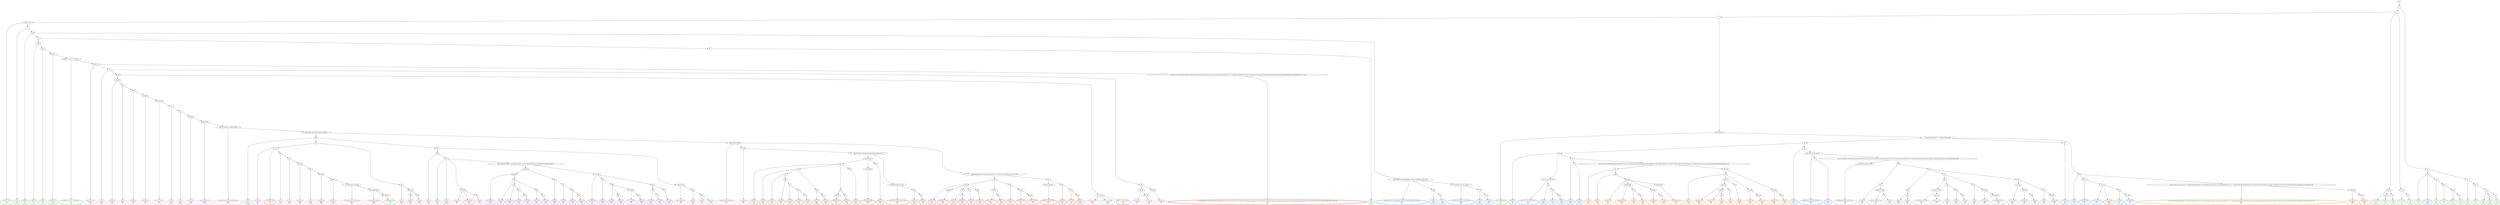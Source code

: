 digraph T {
	{
		rank=same
		392 [penwidth=3,colorscheme=set19,color=3,label="4;9;14;17;20_P\nP\n2.2%"]
		390 [penwidth=3,colorscheme=set19,color=3,label="30_P\nP\n1.3%"]
		388 [penwidth=3,colorscheme=set19,color=3,label="35;39_P\nP\n4.6%"]
		385 [penwidth=3,colorscheme=set19,color=3,label="46;51_P\nP\n2.2%"]
		383 [penwidth=3,colorscheme=set19,color=3,label="53;54_P\nP\n1.4%"]
		381 [penwidth=3,colorscheme=set19,color=3,label="58;61;62_P\nP\n0.35%"]
		379 [penwidth=3,colorscheme=set19,color=3,label="64;67;73;74;76;77;79;80;82_P\nP\n0.2%"]
		363 [penwidth=3,colorscheme=set19,color=3,label="342_P\nP\n0.93%"]
		351 [penwidth=3,colorscheme=set19,color=3,label="640;649;654_P\nP\n5.6%"]
		349 [penwidth=3,colorscheme=set19,color=3,label="49_P\nP\n5.8%"]
		347 [penwidth=3,colorscheme=set19,color=3,label="8;13;19;24;29_P\nP\n8.6%"]
		345 [penwidth=3,colorscheme=set19,color=3,label="3;12;16_P\nP\n0.81%"]
		343 [penwidth=3,colorscheme=set19,color=3,label="23;28_P\nP\n5.5%"]
		341 [penwidth=3,colorscheme=set19,color=3,label="34_P\nP\n11%"]
		339 [penwidth=3,colorscheme=set19,color=3,label="6;11;18_P\nP\n1.7%"]
		337 [penwidth=3,colorscheme=set19,color=3,label="22_P\nP\n7.9%"]
		334 [penwidth=3,colorscheme=set19,color=3,label="10;15_P\nP\n1.1%"]
		332 [penwidth=3,colorscheme=set19,color=3,label="26_P\nP\n4.7%"]
		330 [penwidth=3,colorscheme=set19,color=3,label="33;37_P\nP\n1.4%"]
		328 [penwidth=3,colorscheme=set19,color=3,label="40;43_P\nP\n4.1%"]
		326 [penwidth=3,colorscheme=set19,color=3,label="48_P\nP\n5.7%"]
		324 [penwidth=3,colorscheme=set19,color=3,label="21_P\nP\n1.8%"]
		322 [penwidth=3,colorscheme=set19,color=3,label="25;27_P\nP\n5.2%"]
		320 [penwidth=3,colorscheme=set19,color=3,label="31_P\nP\n3.4%"]
		318 [penwidth=3,colorscheme=set19,color=3,label="36_P\nP\n6.5%"]
		316 [penwidth=3,colorscheme=set19,color=3,label="47_P\nP\n6.2%"]
		314 [penwidth=3,colorscheme=set19,color=2,label="44;45;50;52;55;57;60;63;66;69;75;78;81;83;86;89;90;94;95;97;99_M1\nM1\n1.9%"]
		312 [penwidth=3,colorscheme=set19,color=2,label="108_M1\nM1\n4.9%"]
		310 [penwidth=3,colorscheme=set19,color=2,label="115_M1\nM1\n9.9%"]
		308 [penwidth=3,colorscheme=set19,color=2,label="114;126;132;139;144;148;153_M1\nM1\n0.59%"]
		306 [penwidth=3,colorscheme=set19,color=2,label="170_M1\nM1\n0.96%"]
		304 [penwidth=3,colorscheme=set19,color=2,label="174_M1\nM1\n6.1%"]
		300 [penwidth=3,colorscheme=set19,color=2,label="102_M1\nM1\n5%"]
		298 [penwidth=3,colorscheme=set19,color=2,label="107;111;113;120;125_M1\nM1\n9.2%"]
		296 [penwidth=3,colorscheme=set19,color=2,label="138_M1\nM1\n0.45%"]
		294 [penwidth=3,colorscheme=set19,color=2,label="147_M1\nM1\n1.5%"]
		292 [penwidth=3,colorscheme=set19,color=2,label="158_M1\nM1\n5.4%"]
		290 [penwidth=3,colorscheme=set19,color=2,label="110_M1\nM1\n5.4%"]
		288 [penwidth=3,colorscheme=set19,color=2,label="124_M1\nM1\n5.3%"]
		286 [penwidth=3,colorscheme=set19,color=2,label="104_M1\nM1\n7.1%"]
		284 [penwidth=3,colorscheme=set19,color=2,label="106;109;118;123;130;136_M1\nM1\n3.6%"]
		282 [penwidth=3,colorscheme=set19,color=2,label="152_M1\nM1\n8.5%"]
		280 [penwidth=3,colorscheme=set19,color=2,label="101_M1\nM1\n6.2%"]
		278 [penwidth=3,colorscheme=set19,color=2,label="103_M1\nM1\n1.5%"]
		276 [penwidth=3,colorscheme=set19,color=2,label="105;117_M1\nM1\n5%"]
		274 [penwidth=3,colorscheme=set19,color=2,label="122;129_M1\nM1\n2.7%"]
		272 [penwidth=3,colorscheme=set19,color=2,label="141_M1\nM1\n1.3%"]
		270 [penwidth=3,colorscheme=set19,color=2,label="151;168_M1\nM1\n7%"]
		269 [penwidth=3,colorscheme=set19,color=2,label="10;15_M1\nM1\n0.53%"]
		268 [penwidth=3,colorscheme=set19,color=8,label="84;91;100_M2\nM2\n0.93%"]
		267 [penwidth=3,colorscheme=set19,color=8,label="127_M2\nM2\n2.2%"]
		264 [penwidth=3,colorscheme=set19,color=8,label="150;155_M2\nM2\n2.7%"]
		262 [penwidth=3,colorscheme=set19,color=8,label="166;172_M2\nM2\n8.4%"]
		260 [penwidth=3,colorscheme=set19,color=8,label="160;165_M2\nM2\n7%"]
		259 [penwidth=3,colorscheme=set19,color=8,label="159;164_M2\nM2\n0.64%"]
		258 [penwidth=3,colorscheme=set19,color=8,label="181_M2\nM2\n2%"]
		257 [penwidth=3,colorscheme=set19,color=8,label="188;195_M2\nM2\n0.5%"]
		256 [penwidth=3,colorscheme=set19,color=8,label="199;206_M2\nM2\n0.27%"]
		255 [penwidth=3,colorscheme=set19,color=8,label="208;211;216_M2\nM2\n0.41%"]
		254 [penwidth=3,colorscheme=set19,color=8,label="222_M2\nM2\n0.26%"]
		253 [penwidth=3,colorscheme=set19,color=8,label="225_M2\nM2\n0.093%"]
		252 [penwidth=3,colorscheme=set19,color=8,label="228;234_M2\nM2\n0.083%"]
		251 [penwidth=3,colorscheme=set19,color=8,label="240;244;248_M2\nM2\n0.024%"]
		250 [penwidth=3,colorscheme=set19,color=8,label="255;258;264;269;275;283;286;289_M2\nM2\n0.015%"]
		248 [penwidth=3,colorscheme=set19,color=8,label="361_M2\nM2\n2.8%"]
		245 [penwidth=3,colorscheme=set19,color=8,label="390_M2\nM2\n6.4%"]
		243 [penwidth=3,colorscheme=set19,color=8,label="399_M2\nM2\n7.2%"]
		242 [penwidth=3,colorscheme=set19,color=8,label="375;383_M2\nM2\n3.8%"]
		241 [penwidth=3,colorscheme=set19,color=8,label="402_M2\nM2\n0.37%"]
		240 [penwidth=3,colorscheme=set19,color=8,label="411_M2\nM2\n1.4%"]
		239 [penwidth=3,colorscheme=set19,color=8,label="420;423_M2\nM2\n0.44%"]
		238 [penwidth=3,colorscheme=set19,color=8,label="427_M2\nM2\n0.19%"]
		237 [penwidth=3,colorscheme=set19,color=8,label="432;440_M2\nM2\n0.26%"]
		236 [penwidth=3,colorscheme=set19,color=8,label="448;451_M2\nM2\n0.067%"]
		235 [penwidth=3,colorscheme=set19,color=8,label="471;500;504;511;520;528_M2\nM2\n0.04%"]
		234 [penwidth=3,colorscheme=set19,color=8,label="540;598;606;634_M2\nM2\n0.004%"]
		231 [penwidth=3,colorscheme=set19,color=8,label="360_M2\nM2\n4.8%"]
		229 [penwidth=3,colorscheme=set19,color=8,label="367_M2\nM2\n5.8%"]
		227 [penwidth=3,colorscheme=set19,color=8,label="374;382_M2\nM2\n5%"]
		225 [penwidth=3,colorscheme=set19,color=8,label="398_M2\nM2\n5.7%"]
		223 [penwidth=3,colorscheme=set19,color=8,label="366;373;381_M2\nM2\n3.5%"]
		221 [penwidth=3,colorscheme=set19,color=8,label="386_M2\nM2\n0.84%"]
		219 [penwidth=3,colorscheme=set19,color=8,label="396_M2\nM2\n7.2%"]
		217 [penwidth=3,colorscheme=set19,color=8,label="346;350;355;359;365_M2\nM2\n3.7%"]
		215 [penwidth=3,colorscheme=set19,color=8,label="372;380_M2\nM2\n7.5%"]
		213 [penwidth=3,colorscheme=set19,color=8,label="171;175;178_M2\nM2\n7.4%"]
		212 [penwidth=3,colorscheme=set19,color=9,label="367_M3\nM3\n0.097%"]
		211 [penwidth=3,colorscheme=set19,color=9,label="396_M3\nM3\n0.17%"]
		210 [penwidth=3,colorscheme=set19,color=9,label="171;175;178_M3\nM3\n0.035%"]
		207 [penwidth=3,colorscheme=set19,color=9,label="462;465;481;495;508;553_M3\nM3\n5.2%"]
		204 [penwidth=3,colorscheme=set19,color=9,label="474_M3\nM3\n2.4%"]
		202 [penwidth=3,colorscheme=set19,color=9,label="480;487;494;507_M3\nM3\n6.1%"]
		200 [penwidth=3,colorscheme=set19,color=9,label="523_M3\nM3\n5.4%"]
		197 [penwidth=3,colorscheme=set19,color=9,label="486_M3\nM3\n8.5%"]
		195 [penwidth=3,colorscheme=set19,color=9,label="502_M3\nM3\n7%"]
		191 [penwidth=3,colorscheme=set19,color=9,label="517;522;534;552_M3\nM3\n3%"]
		189 [penwidth=3,colorscheme=set19,color=9,label="560;570_M3\nM3\n5.7%"]
		187 [penwidth=3,colorscheme=set19,color=9,label="533_M3\nM3\n8.5%"]
		185 [penwidth=3,colorscheme=set19,color=9,label="543_M3\nM3\n2.9%"]
		183 [penwidth=3,colorscheme=set19,color=9,label="551_M3\nM3\n5.1%"]
		181 [penwidth=3,colorscheme=set19,color=9,label="512_M3\nM3\n4.6%"]
		179 [penwidth=3,colorscheme=set19,color=9,label="532;550_M3\nM3\n5.6%"]
		177 [penwidth=3,colorscheme=set19,color=9,label="559;569;579_M3\nM3\n5.2%"]
		174 [penwidth=3,colorscheme=set19,color=9,label="521;531_M3\nM3\n0.37%"]
		172 [penwidth=3,colorscheme=set19,color=9,label="549;558_M3\nM3\n4.6%"]
		170 [penwidth=3,colorscheme=set19,color=9,label="568_M3\nM3\n11%"]
		168 [penwidth=3,colorscheme=set19,color=9,label="530_M3\nM3\n2.6%"]
		166 [penwidth=3,colorscheme=set19,color=9,label="542;548_M3\nM3\n5.6%"]
		162 [penwidth=3,colorscheme=set19,color=7,label="561_M4\nM4\n5.8%"]
		160 [penwidth=3,colorscheme=set19,color=7,label="573_M4\nM4\n9.5%"]
		158 [penwidth=3,colorscheme=set19,color=7,label="581_M4\nM4\n4.1%"]
		156 [penwidth=3,colorscheme=set19,color=7,label="600_M4\nM4\n6.7%"]
		154 [penwidth=3,colorscheme=set19,color=7,label="617_M4\nM4\n4.5%"]
		152 [penwidth=3,colorscheme=set19,color=7,label="622_M4\nM4\n0.73%"]
		150 [penwidth=3,colorscheme=set19,color=7,label="627_M4\nM4\n6.7%"]
		148 [penwidth=3,colorscheme=set19,color=7,label="591_M4\nM4\n0.68%"]
		146 [penwidth=3,colorscheme=set19,color=7,label="611_M4\nM4\n7.9%"]
		143 [penwidth=3,colorscheme=set19,color=7,label="599;610_M4\nM4\n8.2%"]
		141 [penwidth=3,colorscheme=set19,color=7,label="609_M4\nM4\n5.2%"]
		139 [penwidth=3,colorscheme=set19,color=7,label="608_M4\nM4\n6.6%"]
		137 [penwidth=3,colorscheme=set19,color=7,label="572;580;589_M4\nM4\n8.5%"]
		135 [penwidth=3,colorscheme=set19,color=7,label="588_M4\nM4\n7%"]
		133 [penwidth=3,colorscheme=set19,color=7,label="524;535;544;554;571;587_M4\nM4\n7.9%"]
		131 [penwidth=3,colorscheme=set19,color=7,label="607_M4\nM4\n0.64%"]
		129 [penwidth=3,colorscheme=set19,color=7,label="616_M4\nM4\n9.1%"]
		128 [penwidth=3,colorscheme=set19,color=7,label="171;175;178_M4\nM4\n0.27%"]
		127 [penwidth=3,colorscheme=set19,color=7,label="122;129_M4\nM4\n0.0086%"]
		124 [penwidth=3,colorscheme=set19,color=5,label="527_M5\nM5\n0.44%"]
		122 [penwidth=3,colorscheme=set19,color=5,label="538_M5\nM5\n1.8%"]
		120 [penwidth=3,colorscheme=set19,color=5,label="556;565_M5\nM5\n3.7%"]
		118 [penwidth=3,colorscheme=set19,color=5,label="585;596;604_M5\nM5\n0.83%"]
		116 [penwidth=3,colorscheme=set19,color=5,label="614_M5\nM5\n2.3%"]
		114 [penwidth=3,colorscheme=set19,color=5,label="630_M5\nM5\n5.6%"]
		112 [penwidth=3,colorscheme=set19,color=5,label="595;603_M5\nM5\n3.7%"]
		110 [penwidth=3,colorscheme=set19,color=5,label="619_M5\nM5\n5.1%"]
		108 [penwidth=3,colorscheme=set19,color=5,label="613;629;642_M5\nM5\n5.1%"]
		105 [penwidth=3,colorscheme=set19,color=5,label="555_M5\nM5\n4.1%"]
		102 [penwidth=3,colorscheme=set19,color=5,label="584;594_M5\nM5\n0.99%"]
		100 [penwidth=3,colorscheme=set19,color=5,label="602;612_M5\nM5\n3.5%"]
		98 [penwidth=3,colorscheme=set19,color=5,label="625_M5\nM5\n8.8%"]
		96 [penwidth=3,colorscheme=set19,color=5,label="624_M5\nM5\n9.2%"]
		94 [penwidth=3,colorscheme=set19,color=5,label="593_M5\nM5\n8%"]
		92 [penwidth=3,colorscheme=set19,color=5,label="574;583_M5\nM5\n3%"]
		90 [penwidth=3,colorscheme=set19,color=5,label="618;623_M5\nM5\n5.6%"]
		88 [penwidth=3,colorscheme=set19,color=5,label="563;582_M5\nM5\n8.9%"]
		86 [penwidth=3,colorscheme=set19,color=5,label="636_M5\nM5\n6.5%"]
		84 [penwidth=3,colorscheme=set19,color=5,label="112;116;128;135;145;156;161;177;179;183;186;190;192;201;215;219;236;238;242;245;247;252;256;259;266;267;271;277;280;285;288;290;292;296;304;310;313;316;320;334;335;343;347;362;369;377;384;387;407;412;437;441;444;453;456;475;482;488;514;526;536;562;592_M5\nM5\n6.1%"]
		82 [penwidth=3,colorscheme=set19,color=5,label="601;628_M5\nM5\n0.62%"]
		80 [penwidth=3,colorscheme=set19,color=5,label="635;641_M5\nM5\n6.1%"]
		76 [penwidth=3,colorscheme=set19,color=4,label="650;656_M6\nM6\n0.79%"]
		74 [penwidth=3,colorscheme=set19,color=4,label="663_M6\nM6\n12%"]
		72 [penwidth=3,colorscheme=set19,color=4,label="666_M6\nM6\n1.8%"]
		70 [penwidth=3,colorscheme=set19,color=4,label="673_M6\nM6\n2.8%"]
		68 [penwidth=3,colorscheme=set19,color=4,label="680_M6\nM6\n7.4%"]
		66 [penwidth=3,colorscheme=set19,color=4,label="685_M6\nM6\n6.5%"]
		64 [penwidth=3,colorscheme=set19,color=4,label="687_M6\nM6\n6.7%"]
		62 [penwidth=3,colorscheme=set19,color=4,label="662_M6\nM6\n3.9%"]
		60 [penwidth=3,colorscheme=set19,color=4,label="672_M6\nM6\n5%"]
		58 [penwidth=3,colorscheme=set19,color=4,label="679_M6\nM6\n1.5%"]
		56 [penwidth=3,colorscheme=set19,color=4,label="684_M6\nM6\n5.1%"]
		54 [penwidth=3,colorscheme=set19,color=4,label="637;643_M6\nM6\n3.2%"]
		52 [penwidth=3,colorscheme=set19,color=4,label="655_M6\nM6\n3.5%"]
		50 [penwidth=3,colorscheme=set19,color=4,label="661_M6\nM6\n2.5%"]
		48 [penwidth=3,colorscheme=set19,color=4,label="665_M6\nM6\n5.6%"]
		46 [penwidth=3,colorscheme=set19,color=4,label="671;678_M6\nM6\n4.1%"]
		44 [penwidth=3,colorscheme=set19,color=4,label="683_M6\nM6\n6%"]
		41 [penwidth=3,colorscheme=set19,color=4,label="664_M6\nM6\n6.4%"]
		39 [penwidth=3,colorscheme=set19,color=4,label="670_M6\nM6\n7.5%"]
		37 [penwidth=3,colorscheme=set19,color=4,label="677_M6\nM6\n7.2%"]
		35 [penwidth=3,colorscheme=set19,color=1,label="121;134;140;167;176;182;185;189;191;196;200;207;209;214;218;226;229;231;235;241;246;249;251;262;265;270;273;279;284;287;298;302;308;311;312;318;319;322;326;332;345;349;354;393;400;404;409;415;422;435;438;443;450;457;466;484;490;567;577;620_M7\nM7\n6.2%"]
		34 [penwidth=3,colorscheme=set19,color=1,label="375;383_M7\nM7\n1.1%"]
		33 [penwidth=3,colorscheme=set19,color=1,label="374;382_M7\nM7\n0.31%"]
		29 [penwidth=3,colorscheme=set19,color=1,label="633_M7\nM7\n2%"]
		27 [penwidth=3,colorscheme=set19,color=1,label="648;659_M7\nM7\n7.5%"]
		25 [penwidth=3,colorscheme=set19,color=1,label="653_M7\nM7\n4.6%"]
		23 [penwidth=3,colorscheme=set19,color=1,label="658_M7\nM7\n9.9%"]
		21 [penwidth=3,colorscheme=set19,color=1,label="676_M7\nM7\n6%"]
		19 [penwidth=3,colorscheme=set19,color=1,label="682_M7\nM7\n5.6%"]
		17 [penwidth=3,colorscheme=set19,color=1,label="639;647_M7\nM7\n9.5%"]
		15 [penwidth=3,colorscheme=set19,color=1,label="669_M7\nM7\n6.3%"]
		13 [penwidth=3,colorscheme=set19,color=1,label="646_M7\nM7\n2.6%"]
		11 [penwidth=3,colorscheme=set19,color=1,label="652;657_M7\nM7\n14%"]
		9 [penwidth=3,colorscheme=set19,color=1,label="668;675_M7\nM7\n5.4%"]
		6 [penwidth=3,colorscheme=set19,color=1,label="638;651;667;681_M7\nM7\n5.3%"]
		4 [penwidth=3,colorscheme=set19,color=1,label="645_M7\nM7\n4.5%"]
		2 [penwidth=3,colorscheme=set19,color=1,label="674_M7\nM7\n4%"]
		0 [penwidth=3,colorscheme=set19,color=1,label="686_M7\nM7\n5.5%"]
	}
	397 [label="GL"]
	396 [label="0"]
	395 [label="1"]
	394 [label="2"]
	393 [label="4;9;14;17;20"]
	391 [label="30"]
	389 [label="35;39"]
	387 [label="42"]
	386 [label="46;51"]
	384 [label="53;54"]
	382 [label="58;61;62"]
	380 [label="64;67;73;74;76;77;79;80;82"]
	378 [label="84;91;100"]
	377 [label="127"]
	376 [label="149;154"]
	375 [label="159;164"]
	374 [label="181"]
	373 [label="188;195"]
	372 [label="199;206"]
	371 [label="208;211;216"]
	370 [label="222"]
	369 [label="225"]
	368 [label="228;234"]
	367 [label="240;244;248"]
	366 [label="255;258;264;269;275;283;286;289"]
	365 [label="295;303;306;309;315;323;328;333;338;339"]
	364 [label="342"]
	362 [label="351"]
	361 [label="375;383"]
	360 [label="402"]
	359 [label="411"]
	358 [label="420;423"]
	357 [label="427"]
	356 [label="432;440"]
	355 [label="448;451"]
	354 [label="471;500;504;511;520;528"]
	353 [label="540;598;606;634"]
	352 [label="640;649;654"]
	350 [label="49"]
	348 [label="8;13;19;24;29"]
	346 [label="3;12;16"]
	344 [label="23;28"]
	342 [label="34"]
	340 [label="6;11;18"]
	338 [label="22"]
	336 [label="5;7"]
	335 [label="10;15"]
	333 [label="26"]
	331 [label="33;37"]
	329 [label="40;43"]
	327 [label="48"]
	325 [label="21"]
	323 [label="25;27"]
	321 [label="31"]
	319 [label="36"]
	317 [label="47"]
	315 [label="44;45;50;52;55;57;60;63;66;69;75;78;81;83;86;89;90;94;95;97;99"]
	313 [label="108"]
	311 [label="115"]
	309 [label="114;126;132;139;144;148;153"]
	307 [label="170"]
	305 [label="174"]
	303 [label="32;38;41;56;59;65;68;70;71;72;85;87;88;92;93;96"]
	302 [label="98"]
	301 [label="102"]
	299 [label="107;111;113;120;125"]
	297 [label="138"]
	295 [label="147"]
	293 [label="158"]
	291 [label="110"]
	289 [label="124"]
	287 [label="104"]
	285 [label="106;109;118;123;130;136"]
	283 [label="152"]
	281 [label="101"]
	279 [label="103"]
	277 [label="105;117"]
	275 [label="122;129"]
	273 [label="141"]
	271 [label="151;168"]
	266 [label="133"]
	265 [label="150;155"]
	263 [label="166;172"]
	261 [label="160;165"]
	249 [label="361"]
	247 [label="368;376"]
	246 [label="390"]
	244 [label="399"]
	233 [label="356"]
	232 [label="360"]
	230 [label="367"]
	228 [label="374;382"]
	226 [label="398"]
	224 [label="366;373;381"]
	222 [label="386"]
	220 [label="396"]
	218 [label="346;350;355;359;365"]
	216 [label="372;380"]
	214 [label="171;175;178"]
	209 [label="142;157;162;169;173;180;187;193;197;202;204;210;212;220;223;227;232;237;243;253;260;263;272;274;276;278;281;291;293;300;314;321;324;329;336;340;344;348;352;357;363;370;378;388;391;403;413;424;430;433;449;452;460"]
	208 [label="462;465;481;495;508;553"]
	206 [label="464"]
	205 [label="474"]
	203 [label="480;487;494;507"]
	201 [label="523"]
	199 [label="479"]
	198 [label="486"]
	196 [label="502"]
	194 [label="501"]
	193 [label="506"]
	192 [label="517;522;534;552"]
	190 [label="560;570"]
	188 [label="533"]
	186 [label="543"]
	184 [label="551"]
	182 [label="512"]
	180 [label="532;550"]
	178 [label="559;569;579"]
	176 [label="505"]
	175 [label="521;531"]
	173 [label="549;558"]
	171 [label="568"]
	169 [label="530"]
	167 [label="542;548"]
	165 [label="395;401;406;417;429;436;458;463;468;492;498;503;510"]
	164 [label="518;525;545"]
	163 [label="561"]
	161 [label="573"]
	159 [label="581"]
	157 [label="600"]
	155 [label="617"]
	153 [label="622"]
	151 [label="627"]
	149 [label="591"]
	147 [label="611"]
	145 [label="590"]
	144 [label="599;610"]
	142 [label="609"]
	140 [label="608"]
	138 [label="572;580;589"]
	136 [label="588"]
	134 [label="524;535;544;554;571;587"]
	132 [label="607"]
	130 [label="616"]
	126 [label="119;131;137;143;146;163;184;194;198;203;205;213;217;221;224;230;233;239;250;254;257;261;268;282;294;297;299;301;305;307;317;325;327;330;331;337;341;353;358;364;371;379;392;408;414;418;421;434;442;445;454;476;483;489;496;509;513"]
	125 [label="527"]
	123 [label="538"]
	121 [label="556;565"]
	119 [label="585;596;604"]
	117 [label="614"]
	115 [label="630"]
	113 [label="595;603"]
	111 [label="619"]
	109 [label="613;629;642"]
	107 [label="537;546"]
	106 [label="555"]
	104 [label="564;575"]
	103 [label="584;594"]
	101 [label="602;612"]
	99 [label="625"]
	97 [label="624"]
	95 [label="593"]
	93 [label="574;583"]
	91 [label="618;623"]
	89 [label="563;582"]
	87 [label="636"]
	85 [label="112;116;128;135;145;156;161;177;179;183;186;190;192;201;215;219;236;238;242;245;247;252;256;259;266;267;271;277;280;285;288;290;292;296;304;310;313;316;320;334;335;343;347;362;369;377;384;387;407;412;437;441;444;453;456;475;482;488;514;526;536;562;592"]
	83 [label="601;628"]
	81 [label="635;641"]
	79 [label="397;410;419;426;439;447;455;459;461;469;470;473;478;485;493;499;515;519;539;566;576;586;597;605;615"]
	78 [label="631;644"]
	77 [label="650;656"]
	75 [label="663"]
	73 [label="666"]
	71 [label="673"]
	69 [label="680"]
	67 [label="685"]
	65 [label="687"]
	63 [label="662"]
	61 [label="672"]
	59 [label="679"]
	57 [label="684"]
	55 [label="637;643"]
	53 [label="655"]
	51 [label="661"]
	49 [label="665"]
	47 [label="671;678"]
	45 [label="683"]
	43 [label="660"]
	42 [label="664"]
	40 [label="670"]
	38 [label="677"]
	36 [label="121;134;140;167;176;182;185;189;191;196;200;207;209;214;218;226;229;231;235;241;246;249;251;262;265;270;273;279;284;287;298;302;308;311;312;318;319;322;326;332;345;349;354;393;400;404;409;415;422;435;438;443;450;457;466;484;490;567;577;620"]
	32 [label="385;389;394;405;416;425;428;431;446;467;472;477;491;497;516;529;541;547;557;578;621"]
	31 [label="626"]
	30 [label="633"]
	28 [label="648;659"]
	26 [label="653"]
	24 [label="658"]
	22 [label="676"]
	20 [label="682"]
	18 [label="639;647"]
	16 [label="669"]
	14 [label="646"]
	12 [label="652;657"]
	10 [label="668;675"]
	8 [label="632"]
	7 [label="638;651;667;681"]
	5 [label="645"]
	3 [label="674"]
	1 [label="686"]
	397 -> 396
	396 -> 395
	396 -> 336
	395 -> 394
	395 -> 346
	395 -> 340
	394 -> 393
	394 -> 348
	393 -> 392
	393 -> 391
	391 -> 390
	391 -> 389
	389 -> 388
	389 -> 387
	389 -> 315
	387 -> 386
	387 -> 350
	386 -> 385
	386 -> 384
	384 -> 383
	384 -> 382
	382 -> 381
	382 -> 380
	380 -> 379
	380 -> 378
	378 -> 377
	378 -> 268
	378 -> 36
	377 -> 376
	377 -> 267
	377 -> 266
	376 -> 375
	376 -> 214
	375 -> 374
	375 -> 259
	374 -> 373
	374 -> 258
	373 -> 372
	373 -> 257
	372 -> 371
	372 -> 256
	371 -> 370
	371 -> 255
	370 -> 369
	370 -> 254
	369 -> 368
	369 -> 253
	368 -> 367
	368 -> 252
	367 -> 366
	367 -> 251
	366 -> 365
	366 -> 250
	365 -> 364
	365 -> 218
	364 -> 363
	364 -> 362
	364 -> 233
	362 -> 361
	362 -> 249
	361 -> 360
	361 -> 242
	361 -> 34
	360 -> 359
	360 -> 241
	359 -> 358
	359 -> 240
	358 -> 357
	358 -> 239
	357 -> 356
	357 -> 238
	356 -> 355
	356 -> 237
	355 -> 354
	355 -> 236
	354 -> 353
	354 -> 235
	353 -> 352
	353 -> 234
	352 -> 351
	350 -> 349
	348 -> 347
	348 -> 303
	346 -> 345
	346 -> 344
	346 -> 342
	344 -> 343
	342 -> 341
	340 -> 339
	340 -> 338
	338 -> 337
	336 -> 335
	336 -> 325
	335 -> 334
	335 -> 333
	335 -> 269
	333 -> 332
	333 -> 331
	331 -> 330
	331 -> 329
	329 -> 328
	329 -> 327
	327 -> 326
	325 -> 324
	325 -> 323
	323 -> 322
	323 -> 321
	321 -> 320
	321 -> 319
	321 -> 317
	319 -> 318
	317 -> 316
	315 -> 314
	315 -> 313
	315 -> 309
	313 -> 312
	313 -> 311
	311 -> 310
	309 -> 308
	309 -> 307
	307 -> 306
	307 -> 305
	305 -> 304
	303 -> 302
	303 -> 281
	303 -> 279
	302 -> 301
	302 -> 287
	301 -> 300
	301 -> 299
	301 -> 291
	299 -> 298
	299 -> 297
	297 -> 296
	297 -> 295
	295 -> 294
	295 -> 293
	293 -> 292
	291 -> 290
	291 -> 289
	291 -> 126
	289 -> 288
	287 -> 286
	287 -> 285
	285 -> 284
	285 -> 283
	285 -> 209
	283 -> 282
	281 -> 280
	279 -> 278
	279 -> 277
	279 -> 85
	277 -> 276
	277 -> 275
	275 -> 274
	275 -> 273
	275 -> 127
	273 -> 272
	273 -> 271
	271 -> 270
	266 -> 265
	266 -> 261
	265 -> 264
	265 -> 263
	263 -> 262
	261 -> 260
	249 -> 248
	249 -> 247
	247 -> 246
	247 -> 244
	246 -> 245
	244 -> 243
	233 -> 232
	233 -> 224
	232 -> 231
	232 -> 230
	230 -> 229
	230 -> 228
	230 -> 212
	230 -> 79
	228 -> 227
	228 -> 226
	228 -> 33
	226 -> 225
	224 -> 223
	224 -> 222
	222 -> 221
	222 -> 220
	220 -> 219
	220 -> 211
	218 -> 217
	218 -> 216
	218 -> 32
	216 -> 215
	216 -> 165
	214 -> 213
	214 -> 210
	214 -> 128
	209 -> 208
	209 -> 206
	208 -> 207
	206 -> 205
	206 -> 199
	205 -> 204
	205 -> 203
	203 -> 202
	203 -> 201
	201 -> 200
	199 -> 198
	199 -> 194
	199 -> 176
	198 -> 197
	198 -> 196
	196 -> 195
	194 -> 193
	194 -> 182
	193 -> 192
	193 -> 188
	192 -> 191
	192 -> 190
	190 -> 189
	188 -> 187
	188 -> 186
	186 -> 185
	186 -> 184
	184 -> 183
	182 -> 181
	182 -> 180
	180 -> 179
	180 -> 178
	178 -> 177
	176 -> 175
	176 -> 169
	175 -> 174
	175 -> 173
	173 -> 172
	173 -> 171
	171 -> 170
	169 -> 168
	169 -> 167
	167 -> 166
	165 -> 164
	165 -> 134
	164 -> 163
	164 -> 138
	164 -> 136
	163 -> 162
	163 -> 161
	163 -> 145
	163 -> 140
	161 -> 160
	161 -> 159
	161 -> 149
	159 -> 158
	159 -> 157
	157 -> 156
	157 -> 155
	155 -> 154
	155 -> 153
	153 -> 152
	153 -> 151
	151 -> 150
	149 -> 148
	149 -> 147
	147 -> 146
	145 -> 144
	145 -> 142
	144 -> 143
	142 -> 141
	140 -> 139
	138 -> 137
	136 -> 135
	134 -> 133
	134 -> 132
	132 -> 131
	132 -> 130
	130 -> 129
	126 -> 125
	126 -> 107
	125 -> 124
	125 -> 123
	123 -> 122
	123 -> 121
	121 -> 120
	121 -> 119
	121 -> 113
	121 -> 109
	119 -> 118
	119 -> 117
	117 -> 116
	117 -> 115
	115 -> 114
	113 -> 112
	113 -> 111
	111 -> 110
	109 -> 108
	107 -> 106
	107 -> 89
	106 -> 105
	106 -> 104
	106 -> 93
	104 -> 103
	104 -> 95
	103 -> 102
	103 -> 101
	103 -> 97
	101 -> 100
	101 -> 99
	99 -> 98
	97 -> 96
	95 -> 94
	93 -> 92
	93 -> 91
	91 -> 90
	89 -> 88
	89 -> 87
	87 -> 86
	85 -> 84
	85 -> 83
	83 -> 82
	83 -> 81
	81 -> 80
	79 -> 78
	79 -> 55
	78 -> 77
	78 -> 63
	77 -> 76
	77 -> 75
	75 -> 74
	75 -> 73
	75 -> 67
	73 -> 72
	73 -> 71
	71 -> 70
	71 -> 69
	69 -> 68
	67 -> 66
	67 -> 65
	65 -> 64
	63 -> 62
	63 -> 61
	61 -> 60
	61 -> 59
	59 -> 58
	59 -> 57
	57 -> 56
	55 -> 54
	55 -> 53
	55 -> 43
	53 -> 52
	53 -> 51
	51 -> 50
	51 -> 49
	51 -> 47
	49 -> 48
	47 -> 46
	47 -> 45
	45 -> 44
	43 -> 42
	43 -> 38
	42 -> 41
	42 -> 40
	40 -> 39
	38 -> 37
	36 -> 35
	32 -> 31
	32 -> 8
	31 -> 30
	31 -> 18
	31 -> 14
	30 -> 29
	30 -> 28
	30 -> 26
	30 -> 22
	30 -> 20
	28 -> 27
	26 -> 25
	26 -> 24
	24 -> 23
	22 -> 21
	20 -> 19
	18 -> 17
	18 -> 16
	16 -> 15
	14 -> 13
	14 -> 12
	12 -> 11
	12 -> 10
	10 -> 9
	8 -> 7
	8 -> 5
	7 -> 6
	5 -> 4
	5 -> 3
	3 -> 2
	3 -> 1
	1 -> 0
}
